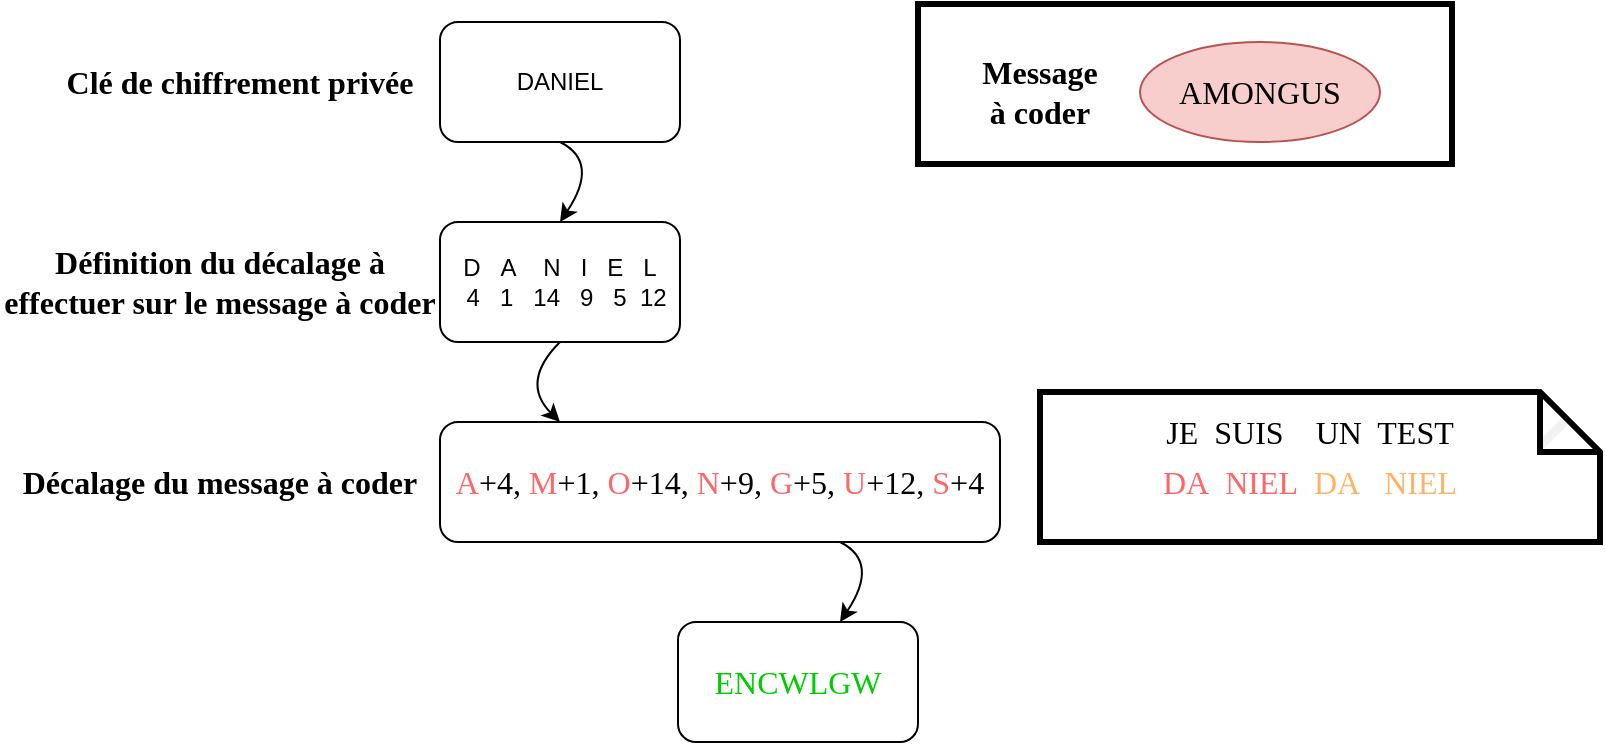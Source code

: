 <mxfile>
    <diagram id="wg_xhODracvfuhcH0AA5" name="Page-1">
        <mxGraphModel dx="974" dy="318" grid="1" gridSize="10" guides="1" tooltips="1" connect="1" arrows="1" fold="1" page="1" pageScale="1" pageWidth="827" pageHeight="1169" math="0" shadow="0">
            <root>
                <mxCell id="0"/>
                <mxCell id="1" parent="0"/>
                <mxCell id="kBfd-GEYU2pi8VK8aNkb-1" value="DANIEL" style="rounded=1;whiteSpace=wrap;html=1;" parent="1" vertex="1">
                    <mxGeometry x="320" y="10" width="120" height="60" as="geometry"/>
                </mxCell>
                <mxCell id="kBfd-GEYU2pi8VK8aNkb-2" value="D&amp;nbsp; &amp;nbsp;A&amp;nbsp; &amp;nbsp; N&amp;nbsp; &amp;nbsp;I&amp;nbsp; &amp;nbsp;E&amp;nbsp; &amp;nbsp;L&lt;br&gt;&amp;nbsp; 4&amp;nbsp; &amp;nbsp;1&amp;nbsp; &amp;nbsp;14&amp;nbsp; &amp;nbsp;9&amp;nbsp; &amp;nbsp;5&amp;nbsp; 12" style="rounded=1;whiteSpace=wrap;html=1;" parent="1" vertex="1">
                    <mxGeometry x="320" y="110" width="120" height="60" as="geometry"/>
                </mxCell>
                <mxCell id="kBfd-GEYU2pi8VK8aNkb-3" value="&lt;font face=&quot;Times New Roman&quot; style=&quot;font-size: 16px;&quot;&gt;&lt;b&gt;Clé de chiffrement privée&lt;/b&gt;&lt;/font&gt;" style="text;html=1;strokeColor=none;fillColor=none;align=center;verticalAlign=middle;whiteSpace=wrap;rounded=0;" parent="1" vertex="1">
                    <mxGeometry x="120" y="25" width="200" height="30" as="geometry"/>
                </mxCell>
                <mxCell id="kBfd-GEYU2pi8VK8aNkb-4" value="&lt;b style=&quot;font-family: &amp;quot;Times New Roman&amp;quot;; font-size: 16px;&quot;&gt;Définition du décalage à effectuer sur le message à coder&lt;/b&gt;" style="text;html=1;strokeColor=none;fillColor=none;align=center;verticalAlign=middle;whiteSpace=wrap;rounded=0;" parent="1" vertex="1">
                    <mxGeometry x="100" y="125" width="220" height="30" as="geometry"/>
                </mxCell>
                <mxCell id="kBfd-GEYU2pi8VK8aNkb-5" value="&lt;font color=&quot;#ff6666&quot;&gt;A&lt;/font&gt;+4, &lt;font color=&quot;#ff6666&quot;&gt;M&lt;/font&gt;+1, &lt;font color=&quot;#ff6666&quot;&gt;O&lt;/font&gt;+14, &lt;font color=&quot;#ff6666&quot;&gt;N&lt;/font&gt;+9, &lt;font color=&quot;#ff6666&quot;&gt;G&lt;/font&gt;+5, &lt;font color=&quot;#ff6666&quot;&gt;U&lt;/font&gt;+12, &lt;font color=&quot;#ff6666&quot;&gt;S&lt;/font&gt;+4" style="rounded=1;whiteSpace=wrap;html=1;fontFamily=Times New Roman;fontSize=16;" parent="1" vertex="1">
                    <mxGeometry x="320" y="210" width="280" height="60" as="geometry"/>
                </mxCell>
                <mxCell id="kBfd-GEYU2pi8VK8aNkb-6" value="&lt;font face=&quot;Times New Roman&quot;&gt;&lt;span style=&quot;font-size: 16px;&quot;&gt;&lt;b&gt;Décalage du message à coder&lt;/b&gt;&lt;/span&gt;&lt;/font&gt;" style="text;html=1;strokeColor=none;fillColor=none;align=center;verticalAlign=middle;whiteSpace=wrap;rounded=0;" parent="1" vertex="1">
                    <mxGeometry x="100" y="225" width="220" height="30" as="geometry"/>
                </mxCell>
                <mxCell id="kBfd-GEYU2pi8VK8aNkb-8" value="" style="curved=1;endArrow=classic;html=1;rounded=0;fontFamily=Times New Roman;fontSize=16;exitX=0.5;exitY=1;exitDx=0;exitDy=0;entryX=0.5;entryY=0;entryDx=0;entryDy=0;" parent="1" source="kBfd-GEYU2pi8VK8aNkb-1" target="kBfd-GEYU2pi8VK8aNkb-2" edge="1">
                    <mxGeometry width="50" height="50" relative="1" as="geometry">
                        <mxPoint x="390" y="350" as="sourcePoint"/>
                        <mxPoint x="440" y="300" as="targetPoint"/>
                        <Array as="points">
                            <mxPoint x="400" y="80"/>
                        </Array>
                    </mxGeometry>
                </mxCell>
                <mxCell id="kBfd-GEYU2pi8VK8aNkb-9" value="" style="curved=1;endArrow=classic;html=1;rounded=0;fontFamily=Times New Roman;fontSize=16;exitX=0.5;exitY=1;exitDx=0;exitDy=0;entryX=0.5;entryY=0;entryDx=0;entryDy=0;" parent="1" edge="1">
                    <mxGeometry width="50" height="50" relative="1" as="geometry">
                        <mxPoint x="380" y="170" as="sourcePoint"/>
                        <mxPoint x="380" y="210" as="targetPoint"/>
                        <Array as="points">
                            <mxPoint x="360" y="190"/>
                        </Array>
                    </mxGeometry>
                </mxCell>
                <mxCell id="kBfd-GEYU2pi8VK8aNkb-10" value="" style="curved=1;endArrow=classic;html=1;rounded=0;fontFamily=Times New Roman;fontSize=16;exitX=0.5;exitY=1;exitDx=0;exitDy=0;entryX=0.5;entryY=0;entryDx=0;entryDy=0;" parent="1" edge="1">
                    <mxGeometry width="50" height="50" relative="1" as="geometry">
                        <mxPoint x="520" y="270" as="sourcePoint"/>
                        <mxPoint x="520" y="310" as="targetPoint"/>
                        <Array as="points">
                            <mxPoint x="540" y="280"/>
                        </Array>
                    </mxGeometry>
                </mxCell>
                <mxCell id="kBfd-GEYU2pi8VK8aNkb-11" value="&lt;font color=&quot;#00cc00&quot;&gt;ENCWLGW&lt;/font&gt;" style="rounded=1;whiteSpace=wrap;html=1;fontFamily=Times New Roman;fontSize=16;" parent="1" vertex="1">
                    <mxGeometry x="439" y="310" width="120" height="60" as="geometry"/>
                </mxCell>
                <mxCell id="kBfd-GEYU2pi8VK8aNkb-12" value="AMONGUS" style="ellipse;whiteSpace=wrap;html=1;fontFamily=Times New Roman;fontSize=16;fillColor=#f8cecc;strokeColor=#b85450;" parent="1" vertex="1">
                    <mxGeometry x="670" y="20" width="120" height="50" as="geometry"/>
                </mxCell>
                <mxCell id="kBfd-GEYU2pi8VK8aNkb-13" value="&lt;b&gt;Message à coder&lt;/b&gt;" style="text;html=1;strokeColor=none;fillColor=none;align=center;verticalAlign=middle;whiteSpace=wrap;rounded=0;fontFamily=Times New Roman;fontSize=16;" parent="1" vertex="1">
                    <mxGeometry x="590" y="30" width="60" height="30" as="geometry"/>
                </mxCell>
                <mxCell id="kBfd-GEYU2pi8VK8aNkb-14" value="" style="rounded=0;whiteSpace=wrap;html=1;fontFamily=Times New Roman;fontSize=16;fillColor=none;glass=0;fillStyle=hatch;strokeWidth=3;" parent="1" vertex="1">
                    <mxGeometry x="559" y="1" width="267" height="80" as="geometry"/>
                </mxCell>
                <mxCell id="kBfd-GEYU2pi8VK8aNkb-15" value="" style="shape=note;whiteSpace=wrap;html=1;backgroundOutline=1;darkOpacity=0.05;rounded=0;glass=0;fillStyle=hatch;fontFamily=Times New Roman;fontSize=16;strokeWidth=3;fillColor=none;gradientColor=none;" parent="1" vertex="1">
                    <mxGeometry x="620" y="195" width="280" height="75" as="geometry"/>
                </mxCell>
                <mxCell id="kBfd-GEYU2pi8VK8aNkb-16" value="JE&amp;nbsp; SUIS&amp;nbsp; &amp;nbsp; UN&amp;nbsp; TEST" style="text;html=1;strokeColor=none;fillColor=none;align=center;verticalAlign=middle;whiteSpace=wrap;rounded=0;glass=0;fillStyle=hatch;fontFamily=Times New Roman;fontSize=16;" parent="1" vertex="1">
                    <mxGeometry x="680" y="200" width="150" height="30" as="geometry"/>
                </mxCell>
                <mxCell id="kBfd-GEYU2pi8VK8aNkb-17" value="&lt;font color=&quot;#ff6666&quot;&gt;DA&amp;nbsp; NIEL&lt;/font&gt;&amp;nbsp; &lt;font color=&quot;#ffb366&quot;&gt;DA&amp;nbsp; &amp;nbsp;NIEL&lt;/font&gt;" style="text;html=1;strokeColor=none;fillColor=none;align=center;verticalAlign=middle;whiteSpace=wrap;rounded=0;glass=0;fillStyle=hatch;fontFamily=Times New Roman;fontSize=16;" parent="1" vertex="1">
                    <mxGeometry x="680" y="225" width="150" height="30" as="geometry"/>
                </mxCell>
            </root>
        </mxGraphModel>
    </diagram>
</mxfile>